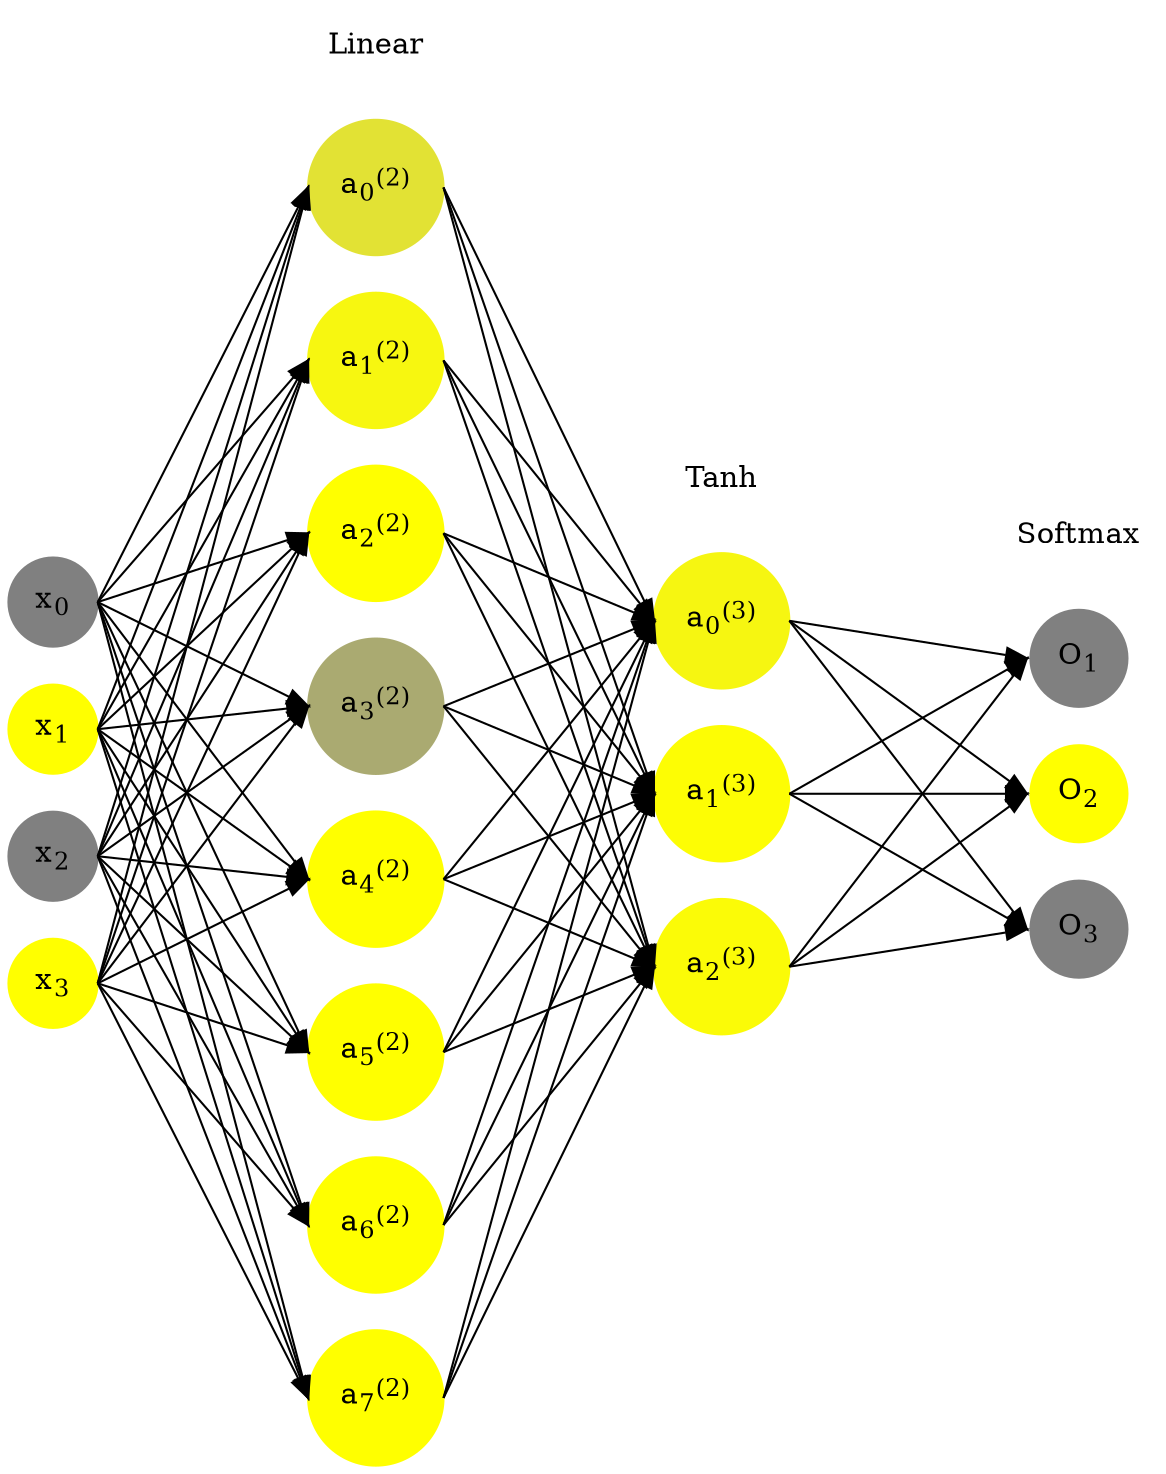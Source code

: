 digraph G {
	rankdir = LR;
	splines=false;
	edge[style=invis];
	ranksep= 1.4;
	{
	node [shape=circle, color="0.1667, 0.0, 0.5", style=filled, fillcolor="0.1667, 0.0, 0.5"];
	x0 [label=<x<sub>0</sub>>];
	}
	{
	node [shape=circle, color="0.1667, 1.0, 1.0", style=filled, fillcolor="0.1667, 1.0, 1.0"];
	x1 [label=<x<sub>1</sub>>];
	}
	{
	node [shape=circle, color="0.1667, 0.0, 0.5", style=filled, fillcolor="0.1667, 0.0, 0.5"];
	x2 [label=<x<sub>2</sub>>];
	}
	{
	node [shape=circle, color="0.1667, 1.0, 1.0", style=filled, fillcolor="0.1667, 1.0, 1.0"];
	x3 [label=<x<sub>3</sub>>];
	}
	{
	node [shape=circle, color="0.1667, 0.770368, 0.885184", style=filled, fillcolor="0.1667, 0.770368, 0.885184"];
	a02 [label=<a<sub>0</sub><sup>(2)</sup>>];
	}
	{
	node [shape=circle, color="0.1667, 0.934094, 0.967047", style=filled, fillcolor="0.1667, 0.934094, 0.967047"];
	a12 [label=<a<sub>1</sub><sup>(2)</sup>>];
	}
	{
	node [shape=circle, color="0.1667, 1.048832, 1.024416", style=filled, fillcolor="0.1667, 1.048832, 1.024416"];
	a22 [label=<a<sub>2</sub><sup>(2)</sup>>];
	}
	{
	node [shape=circle, color="0.1667, 0.334933, 0.667466", style=filled, fillcolor="0.1667, 0.334933, 0.667466"];
	a32 [label=<a<sub>3</sub><sup>(2)</sup>>];
	}
	{
	node [shape=circle, color="0.1667, 1.041591, 1.020795", style=filled, fillcolor="0.1667, 1.041591, 1.020795"];
	a42 [label=<a<sub>4</sub><sup>(2)</sup>>];
	}
	{
	node [shape=circle, color="0.1667, 1.028030, 1.014015", style=filled, fillcolor="0.1667, 1.028030, 1.014015"];
	a52 [label=<a<sub>5</sub><sup>(2)</sup>>];
	}
	{
	node [shape=circle, color="0.1667, 1.419081, 1.209541", style=filled, fillcolor="0.1667, 1.419081, 1.209541"];
	a62 [label=<a<sub>6</sub><sup>(2)</sup>>];
	}
	{
	node [shape=circle, color="0.1667, 1.042956, 1.021478", style=filled, fillcolor="0.1667, 1.042956, 1.021478"];
	a72 [label=<a<sub>7</sub><sup>(2)</sup>>];
	}
	{
	node [shape=circle, color="0.1667, 0.928871, 0.964435", style=filled, fillcolor="0.1667, 0.928871, 0.964435"];
	a03 [label=<a<sub>0</sub><sup>(3)</sup>>];
	}
	{
	node [shape=circle, color="0.1667, 0.983116, 0.991558", style=filled, fillcolor="0.1667, 0.983116, 0.991558"];
	a13 [label=<a<sub>1</sub><sup>(3)</sup>>];
	}
	{
	node [shape=circle, color="0.1667, 0.968527, 0.984264", style=filled, fillcolor="0.1667, 0.968527, 0.984264"];
	a23 [label=<a<sub>2</sub><sup>(3)</sup>>];
	}
	{
	node [shape=circle, color="0.1667, 0.0, 0.5", style=filled, fillcolor="0.1667, 0.0, 0.5"];
	O1 [label=<O<sub>1</sub>>];
	}
	{
	node [shape=circle, color="0.1667, 1.0, 1.0", style=filled, fillcolor="0.1667, 1.0, 1.0"];
	O2 [label=<O<sub>2</sub>>];
	}
	{
	node [shape=circle, color="0.1667, 0.0, 0.5", style=filled, fillcolor="0.1667, 0.0, 0.5"];
	O3 [label=<O<sub>3</sub>>];
	}
	{
	rank=same;
	x0->x1->x2->x3;
	}
	{
	rank=same;
	a02->a12->a22->a32->a42->a52->a62->a72;
	}
	{
	rank=same;
	a03->a13->a23;
	}
	{
	rank=same;
	O1->O2->O3;
	}
	l1 [shape=plaintext,label="Linear"];
	l1->a02;
	{rank=same; l1;a02};
	l2 [shape=plaintext,label="Tanh"];
	l2->a03;
	{rank=same; l2;a03};
	l3 [shape=plaintext,label="Softmax"];
	l3->O1;
	{rank=same; l3;O1};
edge[style=solid, tailport=e, headport=w];
	{x0;x1;x2;x3} -> {a02;a12;a22;a32;a42;a52;a62;a72};
	{a02;a12;a22;a32;a42;a52;a62;a72} -> {a03;a13;a23};
	{a03;a13;a23} -> {O1,O2,O3};
}